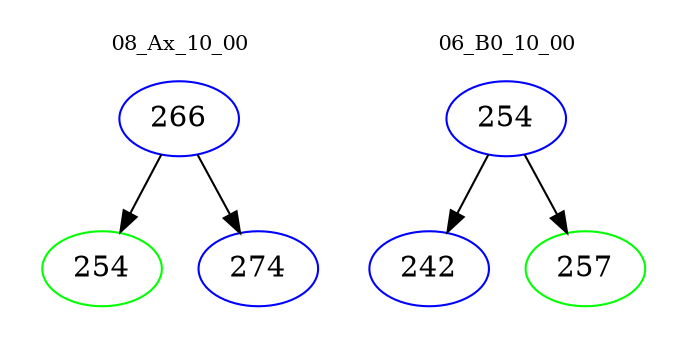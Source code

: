 digraph{
subgraph cluster_0 {
color = white
label = "08_Ax_10_00";
fontsize=10;
T0_266 [label="266", color="blue"]
T0_266 -> T0_254 [color="black"]
T0_254 [label="254", color="green"]
T0_266 -> T0_274 [color="black"]
T0_274 [label="274", color="blue"]
}
subgraph cluster_1 {
color = white
label = "06_B0_10_00";
fontsize=10;
T1_254 [label="254", color="blue"]
T1_254 -> T1_242 [color="black"]
T1_242 [label="242", color="blue"]
T1_254 -> T1_257 [color="black"]
T1_257 [label="257", color="green"]
}
}
